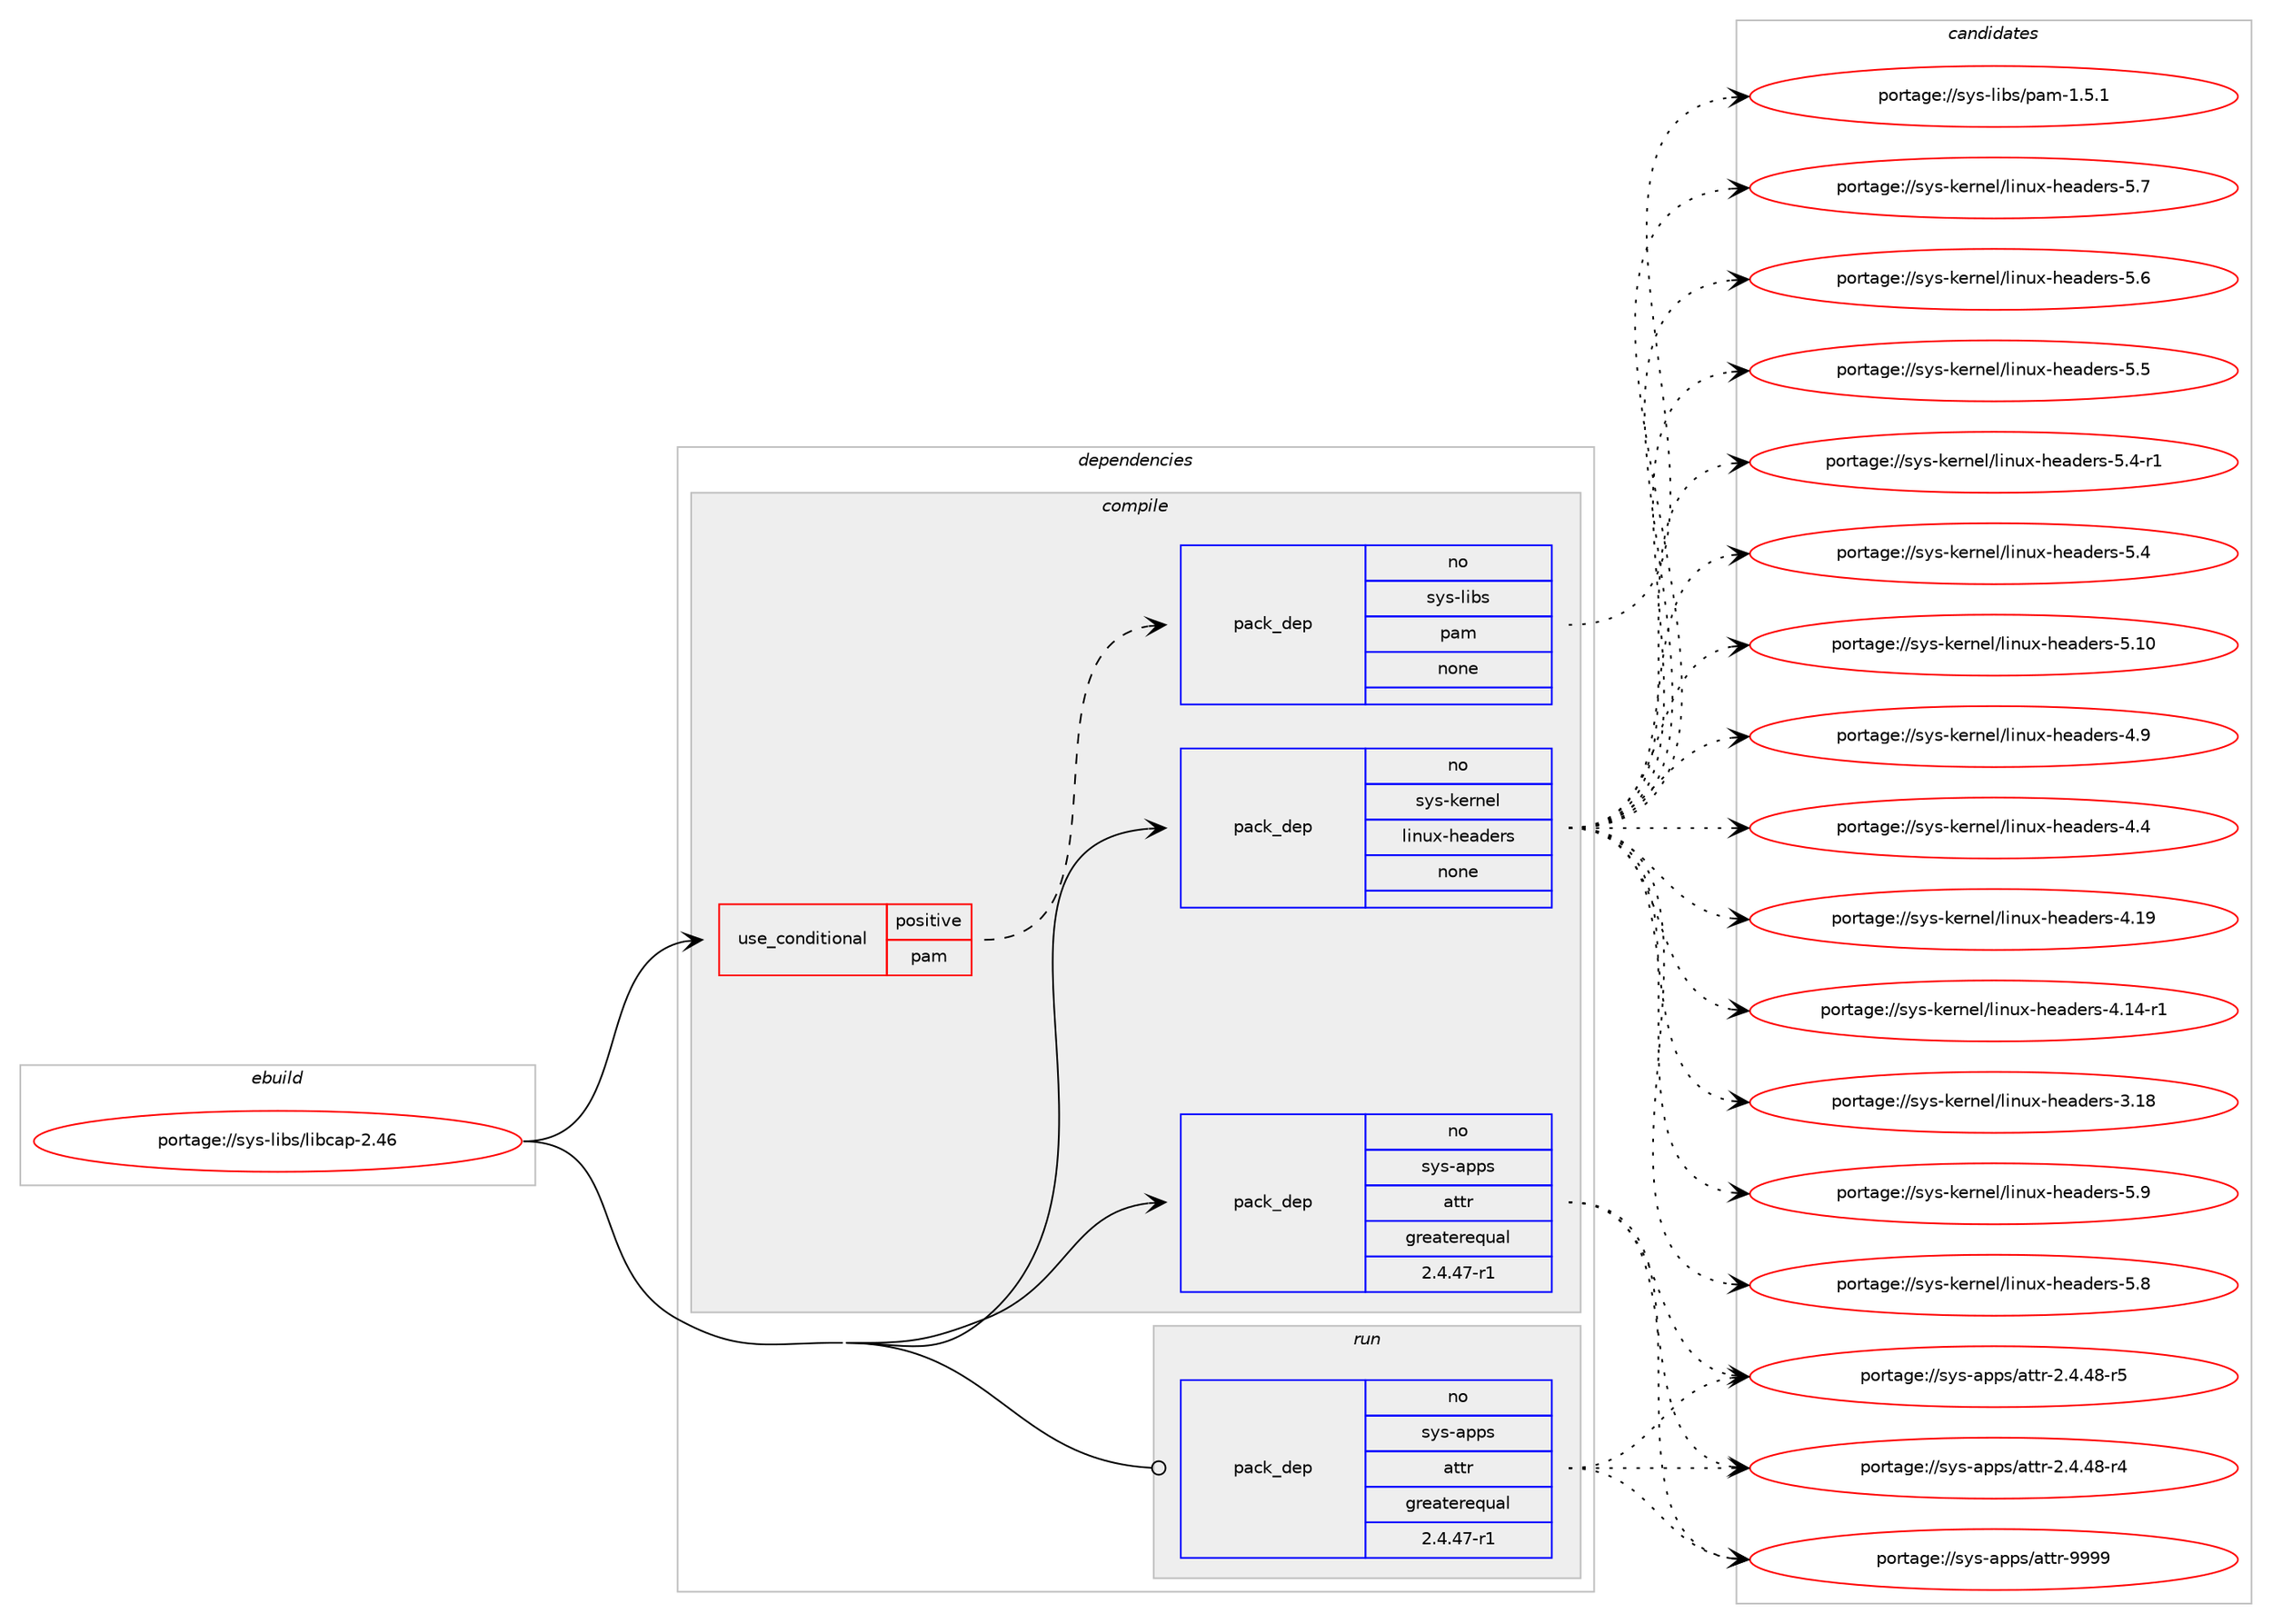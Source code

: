 digraph prolog {

# *************
# Graph options
# *************

newrank=true;
concentrate=true;
compound=true;
graph [rankdir=LR,fontname=Helvetica,fontsize=10,ranksep=1.5];#, ranksep=2.5, nodesep=0.2];
edge  [arrowhead=vee];
node  [fontname=Helvetica,fontsize=10];

# **********
# The ebuild
# **********

subgraph cluster_leftcol {
color=gray;
rank=same;
label=<<i>ebuild</i>>;
id [label="portage://sys-libs/libcap-2.46", color=red, width=4, href="../sys-libs/libcap-2.46.svg"];
}

# ****************
# The dependencies
# ****************

subgraph cluster_midcol {
color=gray;
label=<<i>dependencies</i>>;
subgraph cluster_compile {
fillcolor="#eeeeee";
style=filled;
label=<<i>compile</i>>;
subgraph cond739 {
dependency3357 [label=<<TABLE BORDER="0" CELLBORDER="1" CELLSPACING="0" CELLPADDING="4"><TR><TD ROWSPAN="3" CELLPADDING="10">use_conditional</TD></TR><TR><TD>positive</TD></TR><TR><TD>pam</TD></TR></TABLE>>, shape=none, color=red];
subgraph pack2567 {
dependency3358 [label=<<TABLE BORDER="0" CELLBORDER="1" CELLSPACING="0" CELLPADDING="4" WIDTH="220"><TR><TD ROWSPAN="6" CELLPADDING="30">pack_dep</TD></TR><TR><TD WIDTH="110">no</TD></TR><TR><TD>sys-libs</TD></TR><TR><TD>pam</TD></TR><TR><TD>none</TD></TR><TR><TD></TD></TR></TABLE>>, shape=none, color=blue];
}
dependency3357:e -> dependency3358:w [weight=20,style="dashed",arrowhead="vee"];
}
id:e -> dependency3357:w [weight=20,style="solid",arrowhead="vee"];
subgraph pack2568 {
dependency3359 [label=<<TABLE BORDER="0" CELLBORDER="1" CELLSPACING="0" CELLPADDING="4" WIDTH="220"><TR><TD ROWSPAN="6" CELLPADDING="30">pack_dep</TD></TR><TR><TD WIDTH="110">no</TD></TR><TR><TD>sys-apps</TD></TR><TR><TD>attr</TD></TR><TR><TD>greaterequal</TD></TR><TR><TD>2.4.47-r1</TD></TR></TABLE>>, shape=none, color=blue];
}
id:e -> dependency3359:w [weight=20,style="solid",arrowhead="vee"];
subgraph pack2569 {
dependency3360 [label=<<TABLE BORDER="0" CELLBORDER="1" CELLSPACING="0" CELLPADDING="4" WIDTH="220"><TR><TD ROWSPAN="6" CELLPADDING="30">pack_dep</TD></TR><TR><TD WIDTH="110">no</TD></TR><TR><TD>sys-kernel</TD></TR><TR><TD>linux-headers</TD></TR><TR><TD>none</TD></TR><TR><TD></TD></TR></TABLE>>, shape=none, color=blue];
}
id:e -> dependency3360:w [weight=20,style="solid",arrowhead="vee"];
}
subgraph cluster_compileandrun {
fillcolor="#eeeeee";
style=filled;
label=<<i>compile and run</i>>;
}
subgraph cluster_run {
fillcolor="#eeeeee";
style=filled;
label=<<i>run</i>>;
subgraph pack2570 {
dependency3361 [label=<<TABLE BORDER="0" CELLBORDER="1" CELLSPACING="0" CELLPADDING="4" WIDTH="220"><TR><TD ROWSPAN="6" CELLPADDING="30">pack_dep</TD></TR><TR><TD WIDTH="110">no</TD></TR><TR><TD>sys-apps</TD></TR><TR><TD>attr</TD></TR><TR><TD>greaterequal</TD></TR><TR><TD>2.4.47-r1</TD></TR></TABLE>>, shape=none, color=blue];
}
id:e -> dependency3361:w [weight=20,style="solid",arrowhead="odot"];
}
}

# **************
# The candidates
# **************

subgraph cluster_choices {
rank=same;
color=gray;
label=<<i>candidates</i>>;

subgraph choice2567 {
color=black;
nodesep=1;
choice11512111545108105981154711297109454946534649 [label="portage://sys-libs/pam-1.5.1", color=red, width=4,href="../sys-libs/pam-1.5.1.svg"];
dependency3358:e -> choice11512111545108105981154711297109454946534649:w [style=dotted,weight="100"];
}
subgraph choice2568 {
color=black;
nodesep=1;
choice115121115459711211211547971161161144557575757 [label="portage://sys-apps/attr-9999", color=red, width=4,href="../sys-apps/attr-9999.svg"];
choice11512111545971121121154797116116114455046524652564511453 [label="portage://sys-apps/attr-2.4.48-r5", color=red, width=4,href="../sys-apps/attr-2.4.48-r5.svg"];
choice11512111545971121121154797116116114455046524652564511452 [label="portage://sys-apps/attr-2.4.48-r4", color=red, width=4,href="../sys-apps/attr-2.4.48-r4.svg"];
dependency3359:e -> choice115121115459711211211547971161161144557575757:w [style=dotted,weight="100"];
dependency3359:e -> choice11512111545971121121154797116116114455046524652564511453:w [style=dotted,weight="100"];
dependency3359:e -> choice11512111545971121121154797116116114455046524652564511452:w [style=dotted,weight="100"];
}
subgraph choice2569 {
color=black;
nodesep=1;
choice1151211154510710111411010110847108105110117120451041019710010111411545534657 [label="portage://sys-kernel/linux-headers-5.9", color=red, width=4,href="../sys-kernel/linux-headers-5.9.svg"];
choice1151211154510710111411010110847108105110117120451041019710010111411545534656 [label="portage://sys-kernel/linux-headers-5.8", color=red, width=4,href="../sys-kernel/linux-headers-5.8.svg"];
choice1151211154510710111411010110847108105110117120451041019710010111411545534655 [label="portage://sys-kernel/linux-headers-5.7", color=red, width=4,href="../sys-kernel/linux-headers-5.7.svg"];
choice1151211154510710111411010110847108105110117120451041019710010111411545534654 [label="portage://sys-kernel/linux-headers-5.6", color=red, width=4,href="../sys-kernel/linux-headers-5.6.svg"];
choice1151211154510710111411010110847108105110117120451041019710010111411545534653 [label="portage://sys-kernel/linux-headers-5.5", color=red, width=4,href="../sys-kernel/linux-headers-5.5.svg"];
choice11512111545107101114110101108471081051101171204510410197100101114115455346524511449 [label="portage://sys-kernel/linux-headers-5.4-r1", color=red, width=4,href="../sys-kernel/linux-headers-5.4-r1.svg"];
choice1151211154510710111411010110847108105110117120451041019710010111411545534652 [label="portage://sys-kernel/linux-headers-5.4", color=red, width=4,href="../sys-kernel/linux-headers-5.4.svg"];
choice115121115451071011141101011084710810511011712045104101971001011141154553464948 [label="portage://sys-kernel/linux-headers-5.10", color=red, width=4,href="../sys-kernel/linux-headers-5.10.svg"];
choice1151211154510710111411010110847108105110117120451041019710010111411545524657 [label="portage://sys-kernel/linux-headers-4.9", color=red, width=4,href="../sys-kernel/linux-headers-4.9.svg"];
choice1151211154510710111411010110847108105110117120451041019710010111411545524652 [label="portage://sys-kernel/linux-headers-4.4", color=red, width=4,href="../sys-kernel/linux-headers-4.4.svg"];
choice115121115451071011141101011084710810511011712045104101971001011141154552464957 [label="portage://sys-kernel/linux-headers-4.19", color=red, width=4,href="../sys-kernel/linux-headers-4.19.svg"];
choice1151211154510710111411010110847108105110117120451041019710010111411545524649524511449 [label="portage://sys-kernel/linux-headers-4.14-r1", color=red, width=4,href="../sys-kernel/linux-headers-4.14-r1.svg"];
choice115121115451071011141101011084710810511011712045104101971001011141154551464956 [label="portage://sys-kernel/linux-headers-3.18", color=red, width=4,href="../sys-kernel/linux-headers-3.18.svg"];
dependency3360:e -> choice1151211154510710111411010110847108105110117120451041019710010111411545534657:w [style=dotted,weight="100"];
dependency3360:e -> choice1151211154510710111411010110847108105110117120451041019710010111411545534656:w [style=dotted,weight="100"];
dependency3360:e -> choice1151211154510710111411010110847108105110117120451041019710010111411545534655:w [style=dotted,weight="100"];
dependency3360:e -> choice1151211154510710111411010110847108105110117120451041019710010111411545534654:w [style=dotted,weight="100"];
dependency3360:e -> choice1151211154510710111411010110847108105110117120451041019710010111411545534653:w [style=dotted,weight="100"];
dependency3360:e -> choice11512111545107101114110101108471081051101171204510410197100101114115455346524511449:w [style=dotted,weight="100"];
dependency3360:e -> choice1151211154510710111411010110847108105110117120451041019710010111411545534652:w [style=dotted,weight="100"];
dependency3360:e -> choice115121115451071011141101011084710810511011712045104101971001011141154553464948:w [style=dotted,weight="100"];
dependency3360:e -> choice1151211154510710111411010110847108105110117120451041019710010111411545524657:w [style=dotted,weight="100"];
dependency3360:e -> choice1151211154510710111411010110847108105110117120451041019710010111411545524652:w [style=dotted,weight="100"];
dependency3360:e -> choice115121115451071011141101011084710810511011712045104101971001011141154552464957:w [style=dotted,weight="100"];
dependency3360:e -> choice1151211154510710111411010110847108105110117120451041019710010111411545524649524511449:w [style=dotted,weight="100"];
dependency3360:e -> choice115121115451071011141101011084710810511011712045104101971001011141154551464956:w [style=dotted,weight="100"];
}
subgraph choice2570 {
color=black;
nodesep=1;
choice115121115459711211211547971161161144557575757 [label="portage://sys-apps/attr-9999", color=red, width=4,href="../sys-apps/attr-9999.svg"];
choice11512111545971121121154797116116114455046524652564511453 [label="portage://sys-apps/attr-2.4.48-r5", color=red, width=4,href="../sys-apps/attr-2.4.48-r5.svg"];
choice11512111545971121121154797116116114455046524652564511452 [label="portage://sys-apps/attr-2.4.48-r4", color=red, width=4,href="../sys-apps/attr-2.4.48-r4.svg"];
dependency3361:e -> choice115121115459711211211547971161161144557575757:w [style=dotted,weight="100"];
dependency3361:e -> choice11512111545971121121154797116116114455046524652564511453:w [style=dotted,weight="100"];
dependency3361:e -> choice11512111545971121121154797116116114455046524652564511452:w [style=dotted,weight="100"];
}
}

}
